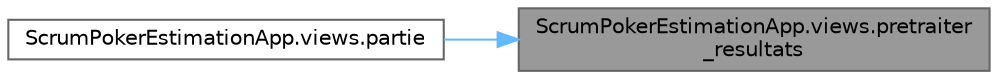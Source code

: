 digraph "ScrumPokerEstimationApp.views.pretraiter_resultats"
{
 // LATEX_PDF_SIZE
  bgcolor="transparent";
  edge [fontname=Helvetica,fontsize=10,labelfontname=Helvetica,labelfontsize=10];
  node [fontname=Helvetica,fontsize=10,shape=box,height=0.2,width=0.4];
  rankdir="RL";
  Node1 [id="Node000001",label="ScrumPokerEstimationApp.views.pretraiter\l_resultats",height=0.2,width=0.4,color="gray40", fillcolor="grey60", style="filled", fontcolor="black",tooltip=" "];
  Node1 -> Node2 [id="edge1_Node000001_Node000002",dir="back",color="steelblue1",style="solid",tooltip=" "];
  Node2 [id="Node000002",label="ScrumPokerEstimationApp.views.partie",height=0.2,width=0.4,color="grey40", fillcolor="white", style="filled",URL="$namespace_scrum_poker_estimation_app_1_1views.html#a807f78d808775e7a95fa8d1ff9a6ab24",tooltip=" "];
}
